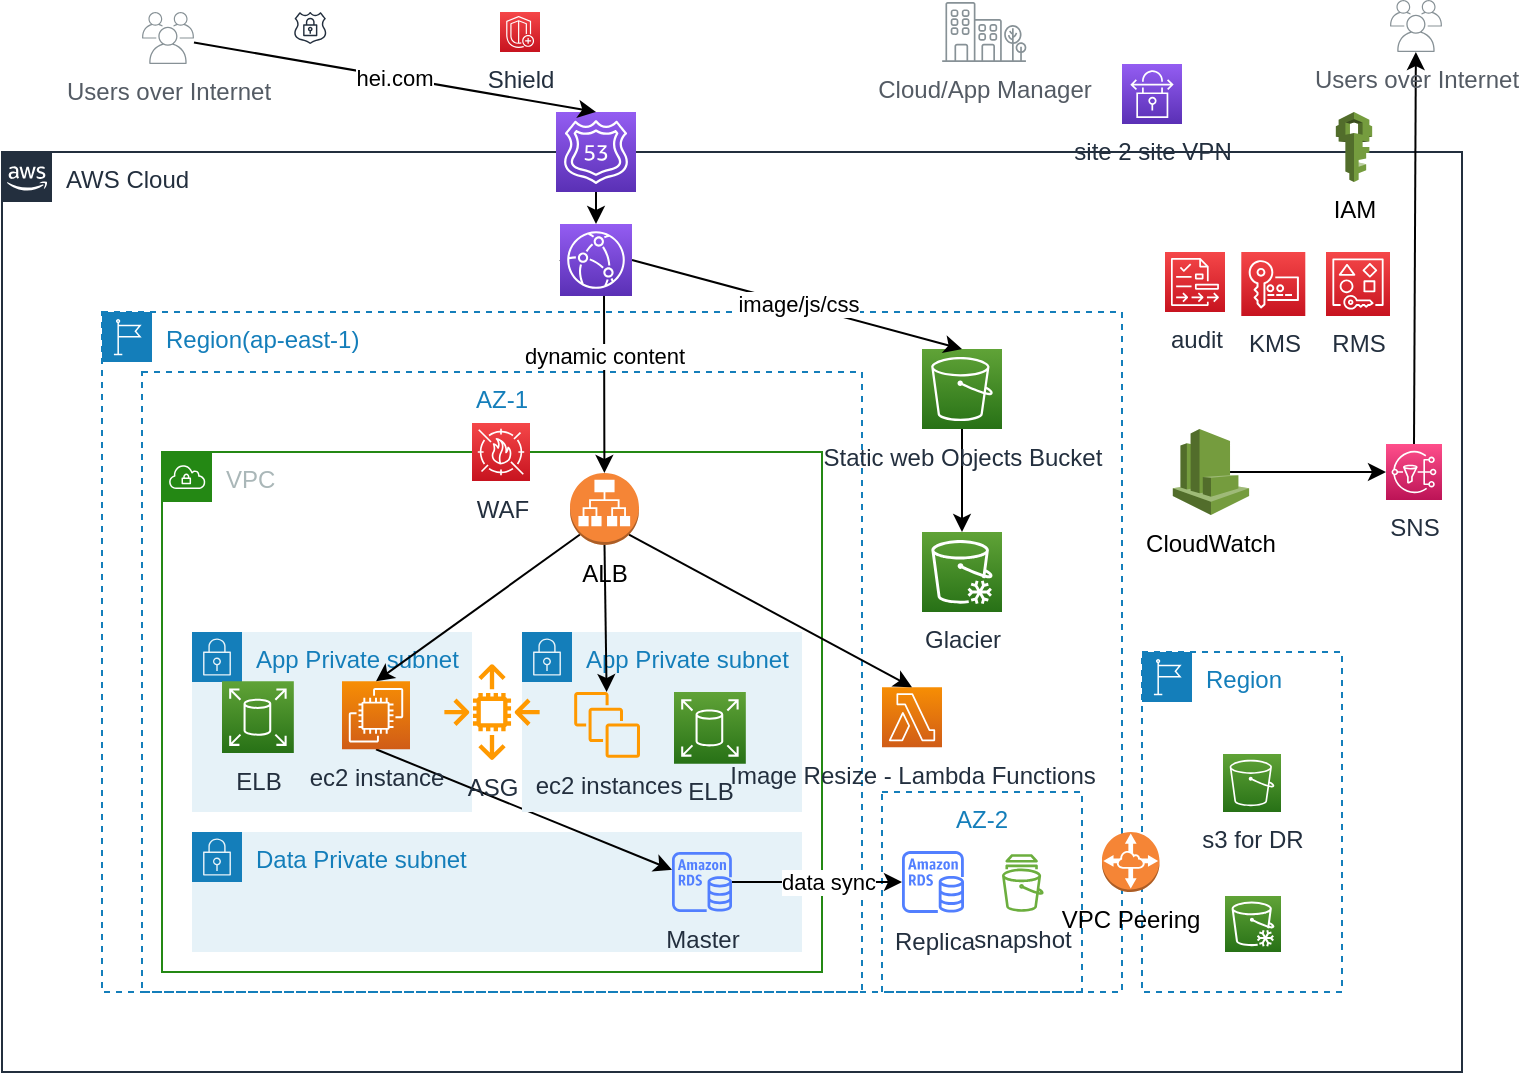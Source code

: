 <mxfile version="15.5.9" type="github">
  <diagram id="j2VXAc0lYuu_ALkuWCCA" name="Page-1">
    <mxGraphModel dx="782" dy="1571" grid="1" gridSize="10" guides="1" tooltips="1" connect="1" arrows="1" fold="1" page="1" pageScale="1" pageWidth="827" pageHeight="1169" background="none" math="0" shadow="0">
      <root>
        <mxCell id="0" />
        <mxCell id="1" parent="0" />
        <mxCell id="9uwuGhde_1a1OeyD1OMx-8" value="AWS Cloud" style="points=[[0,0],[0.25,0],[0.5,0],[0.75,0],[1,0],[1,0.25],[1,0.5],[1,0.75],[1,1],[0.75,1],[0.5,1],[0.25,1],[0,1],[0,0.75],[0,0.5],[0,0.25]];outlineConnect=0;gradientColor=none;html=1;whiteSpace=wrap;fontSize=12;fontStyle=0;shape=mxgraph.aws4.group;grIcon=mxgraph.aws4.group_aws_cloud_alt;strokeColor=#232F3E;fillColor=none;verticalAlign=top;align=left;spacingLeft=30;fontColor=#232F3E;dashed=0;" vertex="1" parent="1">
          <mxGeometry x="60" y="-10" width="730" height="460" as="geometry" />
        </mxCell>
        <mxCell id="9uwuGhde_1a1OeyD1OMx-63" value="Region" style="points=[[0,0],[0.25,0],[0.5,0],[0.75,0],[1,0],[1,0.25],[1,0.5],[1,0.75],[1,1],[0.75,1],[0.5,1],[0.25,1],[0,1],[0,0.75],[0,0.5],[0,0.25]];outlineConnect=0;gradientColor=none;html=1;whiteSpace=wrap;fontSize=12;fontStyle=0;shape=mxgraph.aws4.group;grIcon=mxgraph.aws4.group_region;strokeColor=#147EBA;fillColor=none;verticalAlign=top;align=left;spacingLeft=30;fontColor=#147EBA;dashed=1;" vertex="1" parent="1">
          <mxGeometry x="630" y="240" width="100" height="170" as="geometry" />
        </mxCell>
        <mxCell id="9uwuGhde_1a1OeyD1OMx-9" value="Region(ap-east-1)" style="points=[[0,0],[0.25,0],[0.5,0],[0.75,0],[1,0],[1,0.25],[1,0.5],[1,0.75],[1,1],[0.75,1],[0.5,1],[0.25,1],[0,1],[0,0.75],[0,0.5],[0,0.25]];outlineConnect=0;gradientColor=none;html=1;whiteSpace=wrap;fontSize=12;fontStyle=0;shape=mxgraph.aws4.group;grIcon=mxgraph.aws4.group_region;strokeColor=#147EBA;fillColor=none;verticalAlign=top;align=left;spacingLeft=30;fontColor=#147EBA;dashed=1;" vertex="1" parent="1">
          <mxGeometry x="110" y="70" width="510" height="340" as="geometry" />
        </mxCell>
        <mxCell id="9uwuGhde_1a1OeyD1OMx-21" value="AZ-1" style="fillColor=none;strokeColor=#147EBA;dashed=1;verticalAlign=top;fontStyle=0;fontColor=#147EBA;" vertex="1" parent="1">
          <mxGeometry x="130" y="100" width="360" height="310" as="geometry" />
        </mxCell>
        <mxCell id="9uwuGhde_1a1OeyD1OMx-4" value="VPC" style="points=[[0,0],[0.25,0],[0.5,0],[0.75,0],[1,0],[1,0.25],[1,0.5],[1,0.75],[1,1],[0.75,1],[0.5,1],[0.25,1],[0,1],[0,0.75],[0,0.5],[0,0.25]];outlineConnect=0;gradientColor=none;html=1;whiteSpace=wrap;fontSize=12;fontStyle=0;shape=mxgraph.aws4.group;grIcon=mxgraph.aws4.group_vpc;strokeColor=#248814;fillColor=none;verticalAlign=top;align=left;spacingLeft=30;fontColor=#AAB7B8;dashed=0;" vertex="1" parent="1">
          <mxGeometry x="140" y="140" width="330" height="260" as="geometry" />
        </mxCell>
        <mxCell id="9uwuGhde_1a1OeyD1OMx-18" value="Data Private subnet" style="points=[[0,0],[0.25,0],[0.5,0],[0.75,0],[1,0],[1,0.25],[1,0.5],[1,0.75],[1,1],[0.75,1],[0.5,1],[0.25,1],[0,1],[0,0.75],[0,0.5],[0,0.25]];outlineConnect=0;gradientColor=none;html=1;whiteSpace=wrap;fontSize=12;fontStyle=0;shape=mxgraph.aws4.group;grIcon=mxgraph.aws4.group_security_group;grStroke=0;strokeColor=#147EBA;fillColor=#E6F2F8;verticalAlign=top;align=left;spacingLeft=30;fontColor=#147EBA;dashed=0;" vertex="1" parent="1">
          <mxGeometry x="155" y="330" width="305" height="60" as="geometry" />
        </mxCell>
        <mxCell id="9uwuGhde_1a1OeyD1OMx-5" value="App Private subnet" style="points=[[0,0],[0.25,0],[0.5,0],[0.75,0],[1,0],[1,0.25],[1,0.5],[1,0.75],[1,1],[0.75,1],[0.5,1],[0.25,1],[0,1],[0,0.75],[0,0.5],[0,0.25]];outlineConnect=0;gradientColor=none;html=1;whiteSpace=wrap;fontSize=12;fontStyle=0;shape=mxgraph.aws4.group;grIcon=mxgraph.aws4.group_security_group;grStroke=0;strokeColor=#147EBA;fillColor=#E6F2F8;verticalAlign=top;align=left;spacingLeft=30;fontColor=#147EBA;dashed=0;" vertex="1" parent="1">
          <mxGeometry x="155" y="230" width="140" height="90" as="geometry" />
        </mxCell>
        <mxCell id="9uwuGhde_1a1OeyD1OMx-36" style="edgeStyle=none;rounded=0;orthogonalLoop=1;jettySize=auto;html=1;exitX=0.5;exitY=1;exitDx=0;exitDy=0;exitPerimeter=0;" edge="1" parent="1" source="NMSYyPcaULJrFP2WSVF1-13" target="NMSYyPcaULJrFP2WSVF1-3">
          <mxGeometry relative="1" as="geometry" />
        </mxCell>
        <mxCell id="9uwuGhde_1a1OeyD1OMx-10" value="App Private subnet" style="points=[[0,0],[0.25,0],[0.5,0],[0.75,0],[1,0],[1,0.25],[1,0.5],[1,0.75],[1,1],[0.75,1],[0.5,1],[0.25,1],[0,1],[0,0.75],[0,0.5],[0,0.25]];outlineConnect=0;gradientColor=none;html=1;whiteSpace=wrap;fontSize=12;fontStyle=0;shape=mxgraph.aws4.group;grIcon=mxgraph.aws4.group_security_group;grStroke=0;strokeColor=#147EBA;fillColor=#E6F2F8;verticalAlign=top;align=left;spacingLeft=30;fontColor=#147EBA;dashed=0;" vertex="1" parent="1">
          <mxGeometry x="320" y="230" width="140" height="90" as="geometry" />
        </mxCell>
        <mxCell id="9uwuGhde_1a1OeyD1OMx-31" style="edgeStyle=none;rounded=0;orthogonalLoop=1;jettySize=auto;html=1;exitX=0.5;exitY=1;exitDx=0;exitDy=0;exitPerimeter=0;" edge="1" parent="1" source="NMSYyPcaULJrFP2WSVF1-7" target="9uwuGhde_1a1OeyD1OMx-24">
          <mxGeometry relative="1" as="geometry" />
        </mxCell>
        <mxCell id="NMSYyPcaULJrFP2WSVF1-7" value="" style="sketch=0;points=[[0,0,0],[0.25,0,0],[0.5,0,0],[0.75,0,0],[1,0,0],[0,1,0],[0.25,1,0],[0.5,1,0],[0.75,1,0],[1,1,0],[0,0.25,0],[0,0.5,0],[0,0.75,0],[1,0.25,0],[1,0.5,0],[1,0.75,0]];outlineConnect=0;fontColor=#232F3E;gradientColor=#945DF2;gradientDirection=north;fillColor=#5A30B5;strokeColor=#ffffff;dashed=0;verticalLabelPosition=bottom;verticalAlign=top;align=center;html=1;fontSize=12;fontStyle=0;aspect=fixed;shape=mxgraph.aws4.resourceIcon;resIcon=mxgraph.aws4.route_53;" parent="1" vertex="1">
          <mxGeometry x="337" y="-30" width="40" height="40" as="geometry" />
        </mxCell>
        <mxCell id="NMSYyPcaULJrFP2WSVF1-10" value="Glacier" style="sketch=0;points=[[0,0,0],[0.25,0,0],[0.5,0,0],[0.75,0,0],[1,0,0],[0,1,0],[0.25,1,0],[0.5,1,0],[0.75,1,0],[1,1,0],[0,0.25,0],[0,0.5,0],[0,0.75,0],[1,0.25,0],[1,0.5,0],[1,0.75,0]];outlineConnect=0;fontColor=#232F3E;gradientColor=#60A337;gradientDirection=north;fillColor=#277116;strokeColor=#ffffff;dashed=0;verticalLabelPosition=bottom;verticalAlign=top;align=center;html=1;fontSize=12;fontStyle=0;aspect=fixed;shape=mxgraph.aws4.resourceIcon;resIcon=mxgraph.aws4.glacier;" parent="1" vertex="1">
          <mxGeometry x="520" y="180" width="40" height="40" as="geometry" />
        </mxCell>
        <mxCell id="NMSYyPcaULJrFP2WSVF1-12" style="edgeStyle=orthogonalEdgeStyle;rounded=0;orthogonalLoop=1;jettySize=auto;html=1;exitX=0.5;exitY=1;exitDx=0;exitDy=0;exitPerimeter=0;entryX=0.5;entryY=0;entryDx=0;entryDy=0;entryPerimeter=0;" parent="1" source="NMSYyPcaULJrFP2WSVF1-11" target="NMSYyPcaULJrFP2WSVF1-10" edge="1">
          <mxGeometry relative="1" as="geometry" />
        </mxCell>
        <mxCell id="NMSYyPcaULJrFP2WSVF1-11" value="Static web Objects Bucket" style="sketch=0;points=[[0,0,0],[0.25,0,0],[0.5,0,0],[0.75,0,0],[1,0,0],[0,1,0],[0.25,1,0],[0.5,1,0],[0.75,1,0],[1,1,0],[0,0.25,0],[0,0.5,0],[0,0.75,0],[1,0.25,0],[1,0.5,0],[1,0.75,0]];outlineConnect=0;fontColor=#232F3E;gradientColor=#60A337;gradientDirection=north;fillColor=#277116;strokeColor=#ffffff;dashed=0;verticalLabelPosition=bottom;verticalAlign=top;align=center;html=1;fontSize=12;fontStyle=0;aspect=fixed;shape=mxgraph.aws4.resourceIcon;resIcon=mxgraph.aws4.s3;" parent="1" vertex="1">
          <mxGeometry x="520" y="88.5" width="40" height="40" as="geometry" />
        </mxCell>
        <mxCell id="NMSYyPcaULJrFP2WSVF1-13" value="ec2 instance" style="sketch=0;points=[[0,0,0],[0.25,0,0],[0.5,0,0],[0.75,0,0],[1,0,0],[0,1,0],[0.25,1,0],[0.5,1,0],[0.75,1,0],[1,1,0],[0,0.25,0],[0,0.5,0],[0,0.75,0],[1,0.25,0],[1,0.5,0],[1,0.75,0]];outlineConnect=0;fontColor=#232F3E;gradientColor=#F78E04;gradientDirection=north;fillColor=#D05C17;strokeColor=#ffffff;dashed=0;verticalLabelPosition=bottom;verticalAlign=top;align=center;html=1;fontSize=12;fontStyle=0;aspect=fixed;shape=mxgraph.aws4.resourceIcon;resIcon=mxgraph.aws4.ec2;" parent="1" vertex="1">
          <mxGeometry x="230" y="254.64" width="34" height="34" as="geometry" />
        </mxCell>
        <mxCell id="9uwuGhde_1a1OeyD1OMx-2" value="Image Resize - Lambda Functions" style="sketch=0;points=[[0,0,0],[0.25,0,0],[0.5,0,0],[0.75,0,0],[1,0,0],[0,1,0],[0.25,1,0],[0.5,1,0],[0.75,1,0],[1,1,0],[0,0.25,0],[0,0.5,0],[0,0.75,0],[1,0.25,0],[1,0.5,0],[1,0.75,0]];outlineConnect=0;fontColor=#232F3E;gradientColor=#F78E04;gradientDirection=north;fillColor=#D05C17;strokeColor=#ffffff;dashed=0;verticalLabelPosition=bottom;verticalAlign=top;align=center;html=1;fontSize=12;fontStyle=0;aspect=fixed;shape=mxgraph.aws4.resourceIcon;resIcon=mxgraph.aws4.lambda;" vertex="1" parent="1">
          <mxGeometry x="500" y="257.6" width="30" height="30" as="geometry" />
        </mxCell>
        <mxCell id="9uwuGhde_1a1OeyD1OMx-80" style="edgeStyle=none;rounded=0;orthogonalLoop=1;jettySize=auto;html=1;exitX=0.75;exitY=0.5;exitDx=0;exitDy=0;exitPerimeter=0;shadow=0;labelBorderColor=none;" edge="1" parent="1" source="9uwuGhde_1a1OeyD1OMx-17" target="9uwuGhde_1a1OeyD1OMx-79">
          <mxGeometry relative="1" as="geometry" />
        </mxCell>
        <mxCell id="9uwuGhde_1a1OeyD1OMx-17" value="CloudWatch" style="outlineConnect=0;dashed=0;verticalLabelPosition=bottom;verticalAlign=top;align=center;html=1;shape=mxgraph.aws3.cloudwatch;fillColor=#759C3E;gradientColor=none;" vertex="1" parent="1">
          <mxGeometry x="645.41" y="128.5" width="38.15" height="43" as="geometry" />
        </mxCell>
        <mxCell id="9uwuGhde_1a1OeyD1OMx-19" value="AZ-2" style="fillColor=none;strokeColor=#147EBA;dashed=1;verticalAlign=top;fontStyle=0;fontColor=#147EBA;" vertex="1" parent="1">
          <mxGeometry x="500" y="310" width="100" height="100" as="geometry" />
        </mxCell>
        <mxCell id="9uwuGhde_1a1OeyD1OMx-20" value="Replica" style="sketch=0;outlineConnect=0;fontColor=#232F3E;gradientColor=none;fillColor=#527FFF;strokeColor=none;dashed=0;verticalLabelPosition=bottom;verticalAlign=top;align=center;html=1;fontSize=12;fontStyle=0;aspect=fixed;pointerEvents=1;shape=mxgraph.aws4.rds_instance;" vertex="1" parent="1">
          <mxGeometry x="510" y="339.5" width="31" height="31" as="geometry" />
        </mxCell>
        <mxCell id="9uwuGhde_1a1OeyD1OMx-30" value="image/js/css" style="edgeStyle=none;rounded=0;orthogonalLoop=1;jettySize=auto;html=1;exitX=1;exitY=0.5;exitDx=0;exitDy=0;exitPerimeter=0;entryX=0.5;entryY=0;entryDx=0;entryDy=0;entryPerimeter=0;" edge="1" parent="1" source="9uwuGhde_1a1OeyD1OMx-24" target="NMSYyPcaULJrFP2WSVF1-11">
          <mxGeometry relative="1" as="geometry" />
        </mxCell>
        <mxCell id="9uwuGhde_1a1OeyD1OMx-44" value="dynamic content" style="edgeStyle=none;rounded=0;orthogonalLoop=1;jettySize=auto;html=1;exitX=0;exitY=0.5;exitDx=0;exitDy=0;exitPerimeter=0;shadow=0;labelBorderColor=none;" edge="1" parent="1" source="9uwuGhde_1a1OeyD1OMx-24" target="9uwuGhde_1a1OeyD1OMx-41">
          <mxGeometry relative="1" as="geometry">
            <Array as="points">
              <mxPoint x="361" y="60" />
            </Array>
          </mxGeometry>
        </mxCell>
        <mxCell id="9uwuGhde_1a1OeyD1OMx-24" value="" style="sketch=0;points=[[0,0,0],[0.25,0,0],[0.5,0,0],[0.75,0,0],[1,0,0],[0,1,0],[0.25,1,0],[0.5,1,0],[0.75,1,0],[1,1,0],[0,0.25,0],[0,0.5,0],[0,0.75,0],[1,0.25,0],[1,0.5,0],[1,0.75,0]];outlineConnect=0;fontColor=#232F3E;gradientColor=#945DF2;gradientDirection=north;fillColor=#5A30B5;strokeColor=#ffffff;dashed=0;verticalLabelPosition=bottom;verticalAlign=top;align=center;html=1;fontSize=12;fontStyle=0;aspect=fixed;shape=mxgraph.aws4.resourceIcon;resIcon=mxgraph.aws4.cloudfront;" vertex="1" parent="1">
          <mxGeometry x="339" y="26" width="36" height="36" as="geometry" />
        </mxCell>
        <mxCell id="9uwuGhde_1a1OeyD1OMx-32" value="ec2 instances" style="sketch=0;outlineConnect=0;fontColor=#232F3E;gradientColor=none;fillColor=#FF9900;strokeColor=none;dashed=0;verticalLabelPosition=bottom;verticalAlign=top;align=center;html=1;fontSize=12;fontStyle=0;aspect=fixed;pointerEvents=1;shape=mxgraph.aws4.instances;" vertex="1" parent="1">
          <mxGeometry x="346.09" y="260" width="32.91" height="32.91" as="geometry" />
        </mxCell>
        <mxCell id="9uwuGhde_1a1OeyD1OMx-34" style="edgeStyle=none;rounded=0;orthogonalLoop=1;jettySize=auto;html=1;" edge="1" parent="1" source="NMSYyPcaULJrFP2WSVF1-3" target="9uwuGhde_1a1OeyD1OMx-20">
          <mxGeometry relative="1" as="geometry" />
        </mxCell>
        <mxCell id="9uwuGhde_1a1OeyD1OMx-35" value="data sync" style="edgeLabel;html=1;align=center;verticalAlign=middle;resizable=0;points=[];" vertex="1" connectable="0" parent="9uwuGhde_1a1OeyD1OMx-34">
          <mxGeometry x="0.356" y="-4" relative="1" as="geometry">
            <mxPoint x="-10" y="-4" as="offset" />
          </mxGeometry>
        </mxCell>
        <mxCell id="NMSYyPcaULJrFP2WSVF1-3" value="Master" style="sketch=0;outlineConnect=0;fontColor=#232F3E;gradientColor=none;fillColor=#527FFF;strokeColor=none;dashed=0;verticalLabelPosition=bottom;verticalAlign=top;align=center;html=1;fontSize=12;fontStyle=0;aspect=fixed;pointerEvents=1;shape=mxgraph.aws4.rds_instance;" parent="1" vertex="1">
          <mxGeometry x="395" y="340" width="30" height="30" as="geometry" />
        </mxCell>
        <mxCell id="9uwuGhde_1a1OeyD1OMx-45" style="edgeStyle=none;rounded=0;orthogonalLoop=1;jettySize=auto;html=1;exitX=0.145;exitY=0.855;exitDx=0;exitDy=0;exitPerimeter=0;entryX=0.5;entryY=0;entryDx=0;entryDy=0;entryPerimeter=0;shadow=0;labelBorderColor=none;" edge="1" parent="1" source="9uwuGhde_1a1OeyD1OMx-41" target="NMSYyPcaULJrFP2WSVF1-13">
          <mxGeometry relative="1" as="geometry" />
        </mxCell>
        <mxCell id="9uwuGhde_1a1OeyD1OMx-46" style="edgeStyle=none;rounded=0;orthogonalLoop=1;jettySize=auto;html=1;exitX=0.5;exitY=1;exitDx=0;exitDy=0;exitPerimeter=0;shadow=0;labelBorderColor=none;" edge="1" parent="1" source="9uwuGhde_1a1OeyD1OMx-41" target="9uwuGhde_1a1OeyD1OMx-32">
          <mxGeometry relative="1" as="geometry" />
        </mxCell>
        <mxCell id="9uwuGhde_1a1OeyD1OMx-62" style="edgeStyle=none;rounded=0;orthogonalLoop=1;jettySize=auto;html=1;exitX=0.855;exitY=0.855;exitDx=0;exitDy=0;exitPerimeter=0;entryX=0.5;entryY=0;entryDx=0;entryDy=0;entryPerimeter=0;shadow=0;labelBorderColor=none;" edge="1" parent="1" source="9uwuGhde_1a1OeyD1OMx-41" target="9uwuGhde_1a1OeyD1OMx-2">
          <mxGeometry relative="1" as="geometry" />
        </mxCell>
        <mxCell id="9uwuGhde_1a1OeyD1OMx-41" value="ALB" style="outlineConnect=0;dashed=0;verticalLabelPosition=bottom;verticalAlign=top;align=center;html=1;shape=mxgraph.aws3.application_load_balancer;fillColor=#F58536;gradientColor=none;" vertex="1" parent="1">
          <mxGeometry x="344.0" y="150.5" width="34.5" height="36" as="geometry" />
        </mxCell>
        <mxCell id="NMSYyPcaULJrFP2WSVF1-15" value="ASG" style="sketch=0;outlineConnect=0;fontColor=#232F3E;gradientColor=none;fillColor=#FF9900;strokeColor=none;dashed=0;verticalLabelPosition=bottom;verticalAlign=top;align=center;html=1;fontSize=12;fontStyle=0;aspect=fixed;pointerEvents=1;shape=mxgraph.aws4.auto_scaling2;" parent="1" vertex="1">
          <mxGeometry x="281" y="246" width="48" height="48" as="geometry" />
        </mxCell>
        <mxCell id="9uwuGhde_1a1OeyD1OMx-48" value="hei.com" style="edgeStyle=none;rounded=0;orthogonalLoop=1;jettySize=auto;html=1;entryX=0.5;entryY=0;entryDx=0;entryDy=0;entryPerimeter=0;shadow=0;labelBorderColor=none;" edge="1" parent="1" source="9uwuGhde_1a1OeyD1OMx-39" target="NMSYyPcaULJrFP2WSVF1-7">
          <mxGeometry relative="1" as="geometry" />
        </mxCell>
        <mxCell id="9uwuGhde_1a1OeyD1OMx-39" value="Users over Internet" style="sketch=0;outlineConnect=0;gradientColor=none;fontColor=#545B64;strokeColor=none;fillColor=#879196;dashed=0;verticalLabelPosition=bottom;verticalAlign=top;align=center;html=1;fontSize=12;fontStyle=0;aspect=fixed;shape=mxgraph.aws4.illustration_users;pointerEvents=1" vertex="1" parent="1">
          <mxGeometry x="130" y="-80" width="26" height="26" as="geometry" />
        </mxCell>
        <mxCell id="9uwuGhde_1a1OeyD1OMx-49" value="WAF" style="sketch=0;points=[[0,0,0],[0.25,0,0],[0.5,0,0],[0.75,0,0],[1,0,0],[0,1,0],[0.25,1,0],[0.5,1,0],[0.75,1,0],[1,1,0],[0,0.25,0],[0,0.5,0],[0,0.75,0],[1,0.25,0],[1,0.5,0],[1,0.75,0]];outlineConnect=0;fontColor=#232F3E;gradientColor=#F54749;gradientDirection=north;fillColor=#C7131F;strokeColor=#ffffff;dashed=0;verticalLabelPosition=bottom;verticalAlign=top;align=center;html=1;fontSize=12;fontStyle=0;aspect=fixed;shape=mxgraph.aws4.resourceIcon;resIcon=mxgraph.aws4.waf;" vertex="1" parent="1">
          <mxGeometry x="295" y="125.5" width="29" height="29" as="geometry" />
        </mxCell>
        <mxCell id="9uwuGhde_1a1OeyD1OMx-50" value="Shield" style="sketch=0;points=[[0,0,0],[0.25,0,0],[0.5,0,0],[0.75,0,0],[1,0,0],[0,1,0],[0.25,1,0],[0.5,1,0],[0.75,1,0],[1,1,0],[0,0.25,0],[0,0.5,0],[0,0.75,0],[1,0.25,0],[1,0.5,0],[1,0.75,0]];outlineConnect=0;fontColor=#232F3E;gradientColor=#F54749;gradientDirection=north;fillColor=#C7131F;strokeColor=#ffffff;dashed=0;verticalLabelPosition=bottom;verticalAlign=top;align=center;html=1;fontSize=12;fontStyle=0;aspect=fixed;shape=mxgraph.aws4.resourceIcon;resIcon=mxgraph.aws4.shield;" vertex="1" parent="1">
          <mxGeometry x="309" y="-80" width="20" height="20" as="geometry" />
        </mxCell>
        <mxCell id="9uwuGhde_1a1OeyD1OMx-51" value="ELB" style="sketch=0;points=[[0,0,0],[0.25,0,0],[0.5,0,0],[0.75,0,0],[1,0,0],[0,1,0],[0.25,1,0],[0.5,1,0],[0.75,1,0],[1,1,0],[0,0.25,0],[0,0.5,0],[0,0.75,0],[1,0.25,0],[1,0.5,0],[1,0.75,0]];outlineConnect=0;fontColor=#232F3E;gradientColor=#60A337;gradientDirection=north;fillColor=#277116;strokeColor=#ffffff;dashed=0;verticalLabelPosition=bottom;verticalAlign=top;align=center;html=1;fontSize=12;fontStyle=0;aspect=fixed;shape=mxgraph.aws4.resourceIcon;resIcon=mxgraph.aws4.elastic_block_store;" vertex="1" parent="1">
          <mxGeometry x="170" y="254.64" width="35.91" height="35.91" as="geometry" />
        </mxCell>
        <mxCell id="9uwuGhde_1a1OeyD1OMx-54" value="ELB" style="sketch=0;points=[[0,0,0],[0.25,0,0],[0.5,0,0],[0.75,0,0],[1,0,0],[0,1,0],[0.25,1,0],[0.5,1,0],[0.75,1,0],[1,1,0],[0,0.25,0],[0,0.5,0],[0,0.75,0],[1,0.25,0],[1,0.5,0],[1,0.75,0]];outlineConnect=0;fontColor=#232F3E;gradientColor=#60A337;gradientDirection=north;fillColor=#277116;strokeColor=#ffffff;dashed=0;verticalLabelPosition=bottom;verticalAlign=top;align=center;html=1;fontSize=12;fontStyle=0;aspect=fixed;shape=mxgraph.aws4.resourceIcon;resIcon=mxgraph.aws4.elastic_block_store;" vertex="1" parent="1">
          <mxGeometry x="396.0" y="260" width="35.91" height="35.91" as="geometry" />
        </mxCell>
        <mxCell id="9uwuGhde_1a1OeyD1OMx-57" value="" style="sketch=0;outlineConnect=0;fontColor=#232F3E;gradientColor=none;fillColor=#232F3E;strokeColor=none;dashed=0;verticalLabelPosition=bottom;verticalAlign=top;align=center;html=1;fontSize=12;fontStyle=0;aspect=fixed;pointerEvents=1;shape=mxgraph.aws4.ssl_padlock;" vertex="1" parent="1">
          <mxGeometry x="205.91" y="-80" width="16.42" height="16" as="geometry" />
        </mxCell>
        <mxCell id="9uwuGhde_1a1OeyD1OMx-65" value="s3 for DR" style="sketch=0;points=[[0,0,0],[0.25,0,0],[0.5,0,0],[0.75,0,0],[1,0,0],[0,1,0],[0.25,1,0],[0.5,1,0],[0.75,1,0],[1,1,0],[0,0.25,0],[0,0.5,0],[0,0.75,0],[1,0.25,0],[1,0.5,0],[1,0.75,0]];outlineConnect=0;fontColor=#232F3E;gradientColor=#60A337;gradientDirection=north;fillColor=#277116;strokeColor=#ffffff;dashed=0;verticalLabelPosition=bottom;verticalAlign=top;align=center;html=1;fontSize=12;fontStyle=0;aspect=fixed;shape=mxgraph.aws4.resourceIcon;resIcon=mxgraph.aws4.s3;" vertex="1" parent="1">
          <mxGeometry x="670.5" y="291" width="29" height="29" as="geometry" />
        </mxCell>
        <mxCell id="9uwuGhde_1a1OeyD1OMx-66" value="" style="sketch=0;points=[[0,0,0],[0.25,0,0],[0.5,0,0],[0.75,0,0],[1,0,0],[0,1,0],[0.25,1,0],[0.5,1,0],[0.75,1,0],[1,1,0],[0,0.25,0],[0,0.5,0],[0,0.75,0],[1,0.25,0],[1,0.5,0],[1,0.75,0]];outlineConnect=0;fontColor=#232F3E;gradientColor=#60A337;gradientDirection=north;fillColor=#277116;strokeColor=#ffffff;dashed=0;verticalLabelPosition=bottom;verticalAlign=top;align=center;html=1;fontSize=12;fontStyle=0;aspect=fixed;shape=mxgraph.aws4.resourceIcon;resIcon=mxgraph.aws4.glacier;" vertex="1" parent="1">
          <mxGeometry x="671.5" y="362" width="28" height="28" as="geometry" />
        </mxCell>
        <mxCell id="9uwuGhde_1a1OeyD1OMx-67" value="VPC Peering" style="outlineConnect=0;dashed=0;verticalLabelPosition=bottom;verticalAlign=top;align=center;html=1;shape=mxgraph.aws3.vpc_peering;fillColor=#F58536;gradientColor=none;" vertex="1" parent="1">
          <mxGeometry x="610" y="330" width="28.75" height="30" as="geometry" />
        </mxCell>
        <mxCell id="9uwuGhde_1a1OeyD1OMx-68" value="snapshot" style="sketch=0;outlineConnect=0;fontColor=#232F3E;gradientColor=none;fillColor=#6CAE3E;strokeColor=none;dashed=0;verticalLabelPosition=bottom;verticalAlign=top;align=center;html=1;fontSize=12;fontStyle=0;aspect=fixed;pointerEvents=1;shape=mxgraph.aws4.snapshot;" vertex="1" parent="1">
          <mxGeometry x="560" y="341" width="20.82" height="29" as="geometry" />
        </mxCell>
        <mxCell id="9uwuGhde_1a1OeyD1OMx-70" value="audit" style="sketch=0;points=[[0,0,0],[0.25,0,0],[0.5,0,0],[0.75,0,0],[1,0,0],[0,1,0],[0.25,1,0],[0.5,1,0],[0.75,1,0],[1,1,0],[0,0.25,0],[0,0.5,0],[0,0.75,0],[1,0.25,0],[1,0.5,0],[1,0.75,0]];outlineConnect=0;fontColor=#232F3E;gradientColor=#F54749;gradientDirection=north;fillColor=#C7131F;strokeColor=#ffffff;dashed=0;verticalLabelPosition=bottom;verticalAlign=top;align=center;html=1;fontSize=12;fontStyle=0;aspect=fixed;shape=mxgraph.aws4.resourceIcon;resIcon=mxgraph.aws4.audit_manager;" vertex="1" parent="1">
          <mxGeometry x="641.5" y="40" width="30" height="30" as="geometry" />
        </mxCell>
        <mxCell id="9uwuGhde_1a1OeyD1OMx-71" value="KMS" style="sketch=0;points=[[0,0,0],[0.25,0,0],[0.5,0,0],[0.75,0,0],[1,0,0],[0,1,0],[0.25,1,0],[0.5,1,0],[0.75,1,0],[1,1,0],[0,0.25,0],[0,0.5,0],[0,0.75,0],[1,0.25,0],[1,0.5,0],[1,0.75,0]];outlineConnect=0;fontColor=#232F3E;gradientColor=#F54749;gradientDirection=north;fillColor=#C7131F;strokeColor=#ffffff;dashed=0;verticalLabelPosition=bottom;verticalAlign=top;align=center;html=1;fontSize=12;fontStyle=0;aspect=fixed;shape=mxgraph.aws4.resourceIcon;resIcon=mxgraph.aws4.key_management_service;" vertex="1" parent="1">
          <mxGeometry x="679.65" y="40" width="32" height="32" as="geometry" />
        </mxCell>
        <mxCell id="9uwuGhde_1a1OeyD1OMx-72" value="RMS" style="sketch=0;points=[[0,0,0],[0.25,0,0],[0.5,0,0],[0.75,0,0],[1,0,0],[0,1,0],[0.25,1,0],[0.5,1,0],[0.75,1,0],[1,1,0],[0,0.25,0],[0,0.5,0],[0,0.75,0],[1,0.25,0],[1,0.5,0],[1,0.75,0]];outlineConnect=0;fontColor=#232F3E;gradientColor=#F54749;gradientDirection=north;fillColor=#C7131F;strokeColor=#ffffff;dashed=0;verticalLabelPosition=bottom;verticalAlign=top;align=center;html=1;fontSize=12;fontStyle=0;aspect=fixed;shape=mxgraph.aws4.resourceIcon;resIcon=mxgraph.aws4.resource_access_manager;" vertex="1" parent="1">
          <mxGeometry x="722" y="40" width="32" height="32" as="geometry" />
        </mxCell>
        <mxCell id="9uwuGhde_1a1OeyD1OMx-73" value="IAM" style="outlineConnect=0;dashed=0;verticalLabelPosition=bottom;verticalAlign=top;align=center;html=1;shape=mxgraph.aws3.iam;fillColor=#759C3E;gradientColor=none;" vertex="1" parent="1">
          <mxGeometry x="726.93" y="-30" width="18.15" height="35" as="geometry" />
        </mxCell>
        <mxCell id="9uwuGhde_1a1OeyD1OMx-74" value="Cloud/App Manager" style="sketch=0;outlineConnect=0;gradientColor=none;fontColor=#545B64;strokeColor=none;fillColor=#879196;dashed=0;verticalLabelPosition=bottom;verticalAlign=top;align=center;html=1;fontSize=12;fontStyle=0;aspect=fixed;shape=mxgraph.aws4.illustration_office_building;pointerEvents=1" vertex="1" parent="1">
          <mxGeometry x="530" y="-85" width="42.26" height="30" as="geometry" />
        </mxCell>
        <mxCell id="9uwuGhde_1a1OeyD1OMx-78" value="site 2 site VPN&lt;br&gt;" style="sketch=0;points=[[0,0,0],[0.25,0,0],[0.5,0,0],[0.75,0,0],[1,0,0],[0,1,0],[0.25,1,0],[0.5,1,0],[0.75,1,0],[1,1,0],[0,0.25,0],[0,0.5,0],[0,0.75,0],[1,0.25,0],[1,0.5,0],[1,0.75,0]];outlineConnect=0;fontColor=#232F3E;gradientColor=#945DF2;gradientDirection=north;fillColor=#5A30B5;strokeColor=#ffffff;dashed=0;verticalLabelPosition=bottom;verticalAlign=top;align=center;html=1;fontSize=12;fontStyle=0;aspect=fixed;shape=mxgraph.aws4.resourceIcon;resIcon=mxgraph.aws4.site_to_site_vpn;" vertex="1" parent="1">
          <mxGeometry x="620" y="-54" width="30" height="30" as="geometry" />
        </mxCell>
        <mxCell id="9uwuGhde_1a1OeyD1OMx-84" style="edgeStyle=none;rounded=0;orthogonalLoop=1;jettySize=auto;html=1;exitX=0.5;exitY=0;exitDx=0;exitDy=0;exitPerimeter=0;shadow=0;labelBorderColor=none;" edge="1" parent="1" source="9uwuGhde_1a1OeyD1OMx-79" target="9uwuGhde_1a1OeyD1OMx-82">
          <mxGeometry relative="1" as="geometry" />
        </mxCell>
        <mxCell id="9uwuGhde_1a1OeyD1OMx-79" value="SNS" style="sketch=0;points=[[0,0,0],[0.25,0,0],[0.5,0,0],[0.75,0,0],[1,0,0],[0,1,0],[0.25,1,0],[0.5,1,0],[0.75,1,0],[1,1,0],[0,0.25,0],[0,0.5,0],[0,0.75,0],[1,0.25,0],[1,0.5,0],[1,0.75,0]];outlineConnect=0;fontColor=#232F3E;gradientColor=#FF4F8B;gradientDirection=north;fillColor=#BC1356;strokeColor=#ffffff;dashed=0;verticalLabelPosition=bottom;verticalAlign=top;align=center;html=1;fontSize=12;fontStyle=0;aspect=fixed;shape=mxgraph.aws4.resourceIcon;resIcon=mxgraph.aws4.sns;" vertex="1" parent="1">
          <mxGeometry x="752" y="136" width="28" height="28" as="geometry" />
        </mxCell>
        <mxCell id="9uwuGhde_1a1OeyD1OMx-82" value="Users over Internet" style="sketch=0;outlineConnect=0;gradientColor=none;fontColor=#545B64;strokeColor=none;fillColor=#879196;dashed=0;verticalLabelPosition=bottom;verticalAlign=top;align=center;html=1;fontSize=12;fontStyle=0;aspect=fixed;shape=mxgraph.aws4.illustration_users;pointerEvents=1" vertex="1" parent="1">
          <mxGeometry x="754" y="-86" width="26" height="26" as="geometry" />
        </mxCell>
      </root>
    </mxGraphModel>
  </diagram>
</mxfile>
